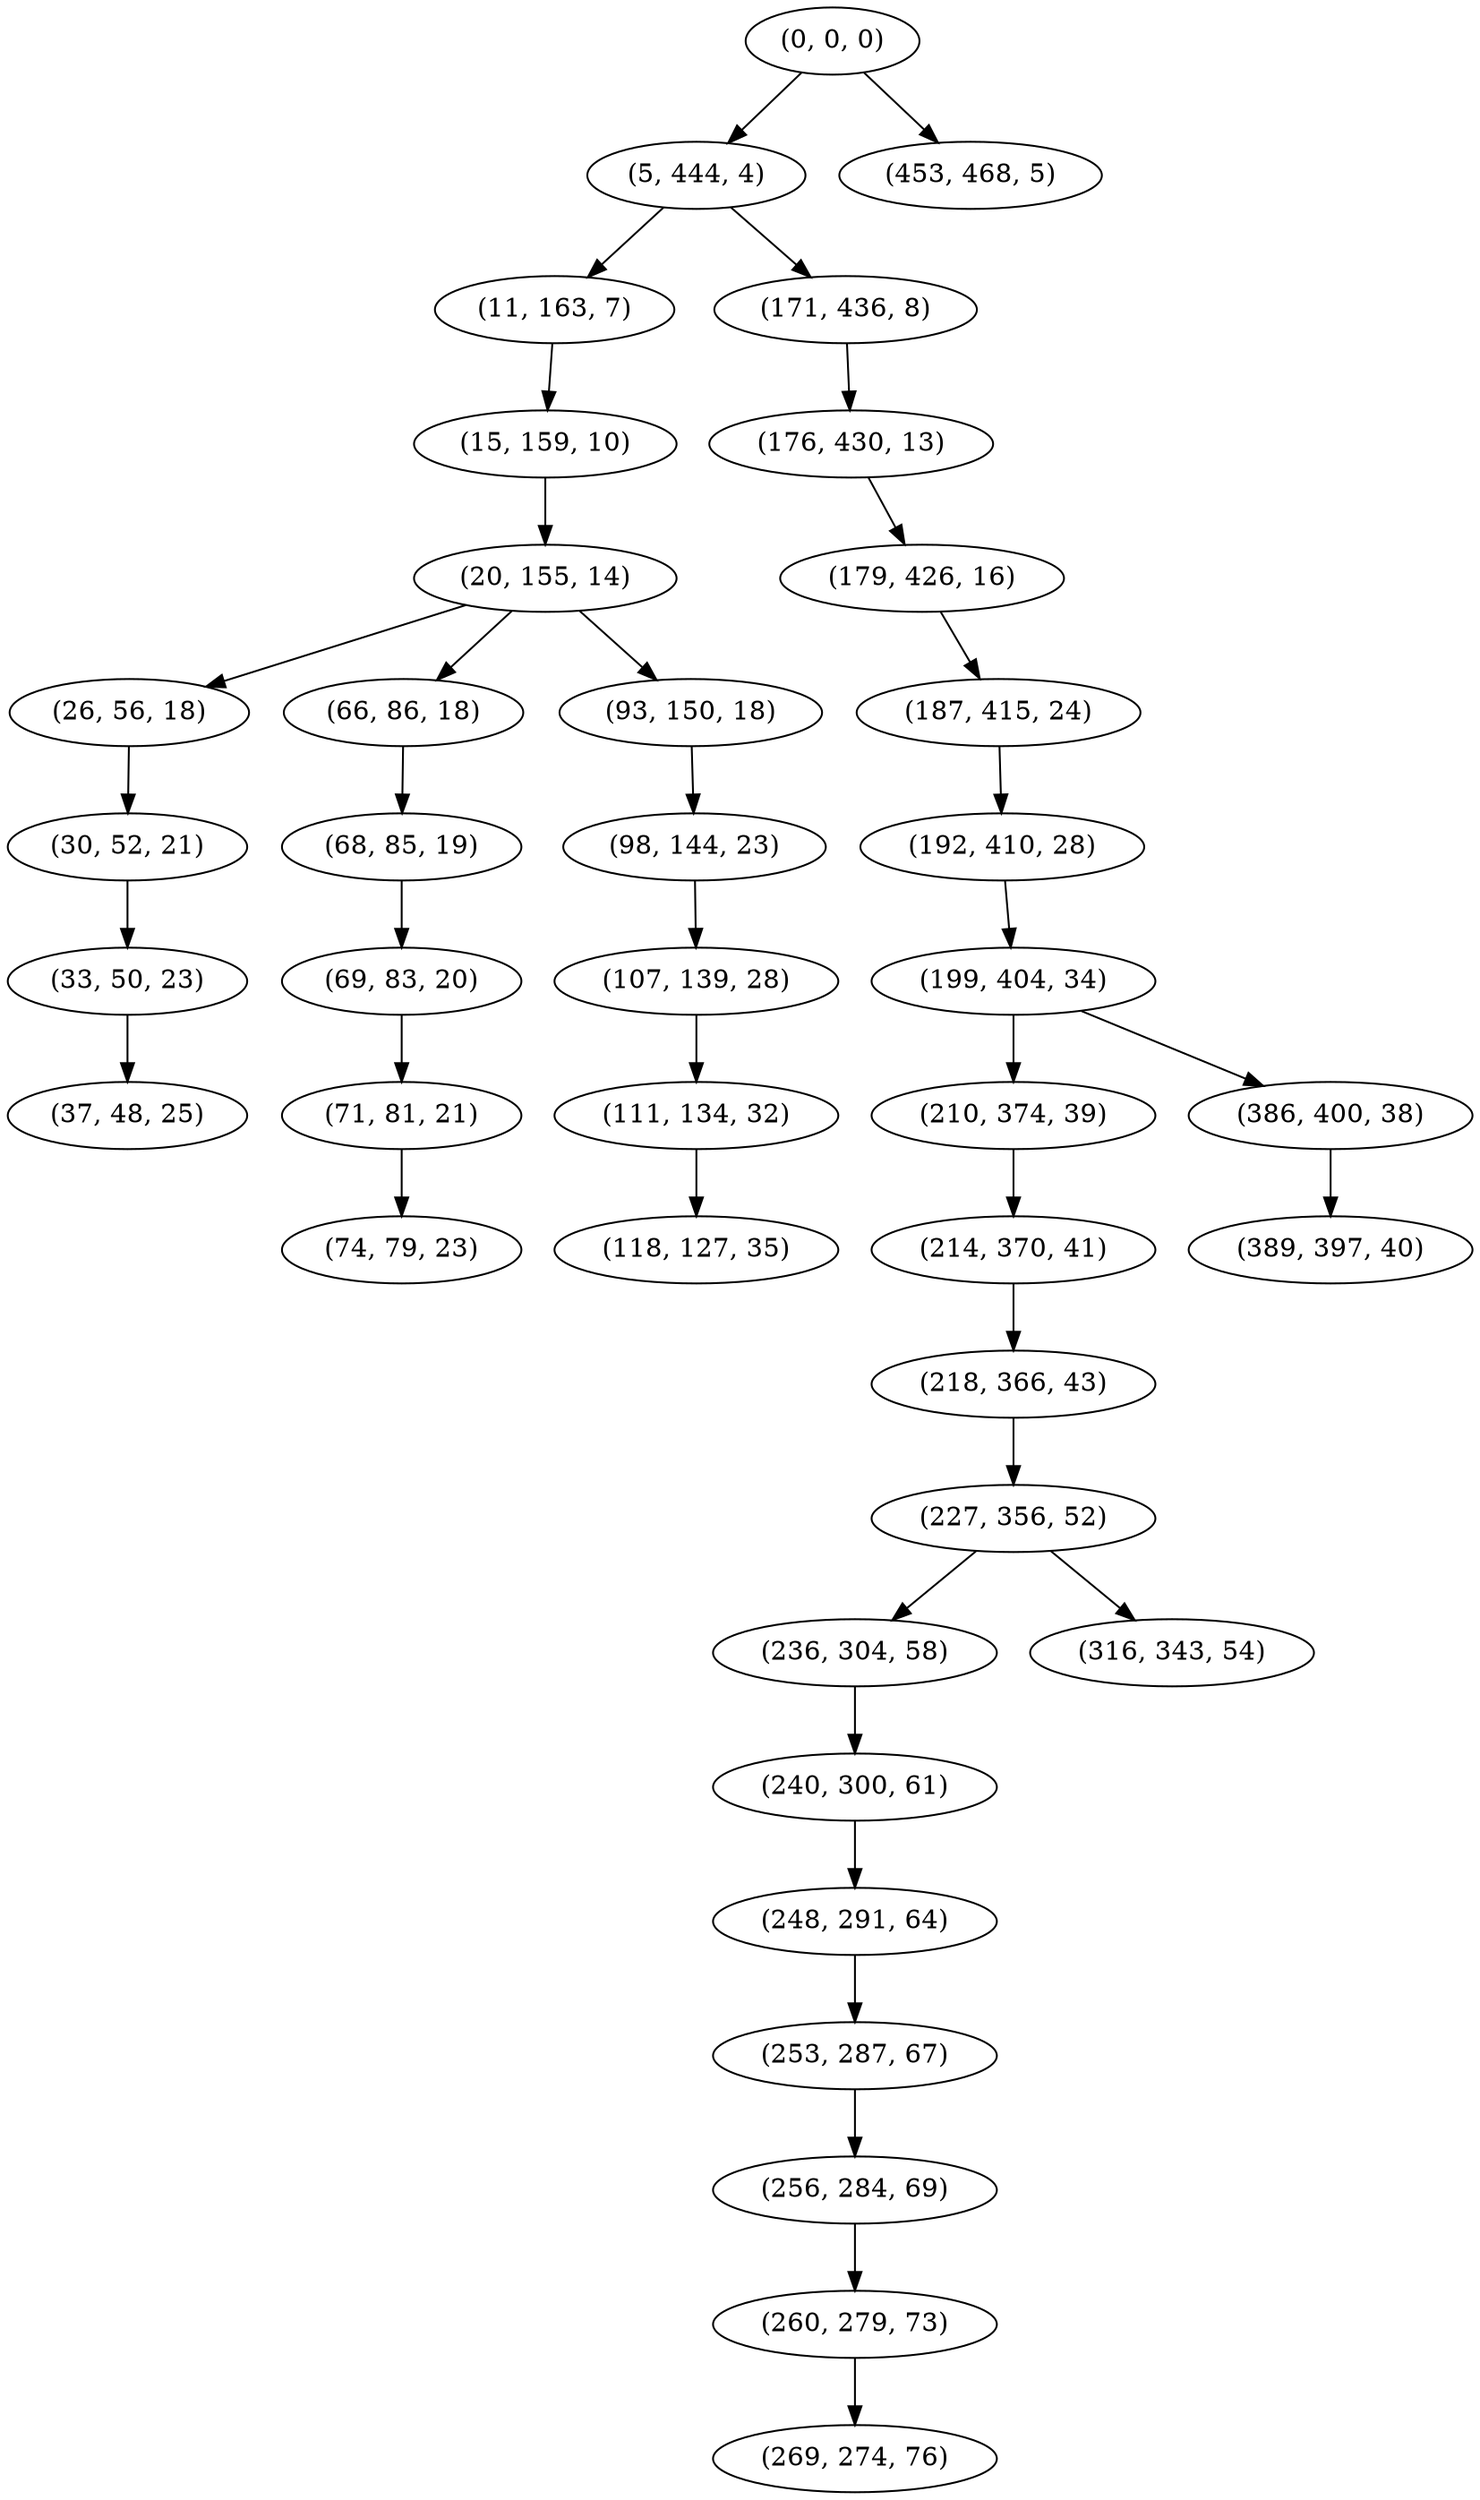 digraph tree {
    "(0, 0, 0)";
    "(5, 444, 4)";
    "(11, 163, 7)";
    "(15, 159, 10)";
    "(20, 155, 14)";
    "(26, 56, 18)";
    "(30, 52, 21)";
    "(33, 50, 23)";
    "(37, 48, 25)";
    "(66, 86, 18)";
    "(68, 85, 19)";
    "(69, 83, 20)";
    "(71, 81, 21)";
    "(74, 79, 23)";
    "(93, 150, 18)";
    "(98, 144, 23)";
    "(107, 139, 28)";
    "(111, 134, 32)";
    "(118, 127, 35)";
    "(171, 436, 8)";
    "(176, 430, 13)";
    "(179, 426, 16)";
    "(187, 415, 24)";
    "(192, 410, 28)";
    "(199, 404, 34)";
    "(210, 374, 39)";
    "(214, 370, 41)";
    "(218, 366, 43)";
    "(227, 356, 52)";
    "(236, 304, 58)";
    "(240, 300, 61)";
    "(248, 291, 64)";
    "(253, 287, 67)";
    "(256, 284, 69)";
    "(260, 279, 73)";
    "(269, 274, 76)";
    "(316, 343, 54)";
    "(386, 400, 38)";
    "(389, 397, 40)";
    "(453, 468, 5)";
    "(0, 0, 0)" -> "(5, 444, 4)";
    "(0, 0, 0)" -> "(453, 468, 5)";
    "(5, 444, 4)" -> "(11, 163, 7)";
    "(5, 444, 4)" -> "(171, 436, 8)";
    "(11, 163, 7)" -> "(15, 159, 10)";
    "(15, 159, 10)" -> "(20, 155, 14)";
    "(20, 155, 14)" -> "(26, 56, 18)";
    "(20, 155, 14)" -> "(66, 86, 18)";
    "(20, 155, 14)" -> "(93, 150, 18)";
    "(26, 56, 18)" -> "(30, 52, 21)";
    "(30, 52, 21)" -> "(33, 50, 23)";
    "(33, 50, 23)" -> "(37, 48, 25)";
    "(66, 86, 18)" -> "(68, 85, 19)";
    "(68, 85, 19)" -> "(69, 83, 20)";
    "(69, 83, 20)" -> "(71, 81, 21)";
    "(71, 81, 21)" -> "(74, 79, 23)";
    "(93, 150, 18)" -> "(98, 144, 23)";
    "(98, 144, 23)" -> "(107, 139, 28)";
    "(107, 139, 28)" -> "(111, 134, 32)";
    "(111, 134, 32)" -> "(118, 127, 35)";
    "(171, 436, 8)" -> "(176, 430, 13)";
    "(176, 430, 13)" -> "(179, 426, 16)";
    "(179, 426, 16)" -> "(187, 415, 24)";
    "(187, 415, 24)" -> "(192, 410, 28)";
    "(192, 410, 28)" -> "(199, 404, 34)";
    "(199, 404, 34)" -> "(210, 374, 39)";
    "(199, 404, 34)" -> "(386, 400, 38)";
    "(210, 374, 39)" -> "(214, 370, 41)";
    "(214, 370, 41)" -> "(218, 366, 43)";
    "(218, 366, 43)" -> "(227, 356, 52)";
    "(227, 356, 52)" -> "(236, 304, 58)";
    "(227, 356, 52)" -> "(316, 343, 54)";
    "(236, 304, 58)" -> "(240, 300, 61)";
    "(240, 300, 61)" -> "(248, 291, 64)";
    "(248, 291, 64)" -> "(253, 287, 67)";
    "(253, 287, 67)" -> "(256, 284, 69)";
    "(256, 284, 69)" -> "(260, 279, 73)";
    "(260, 279, 73)" -> "(269, 274, 76)";
    "(386, 400, 38)" -> "(389, 397, 40)";
}
